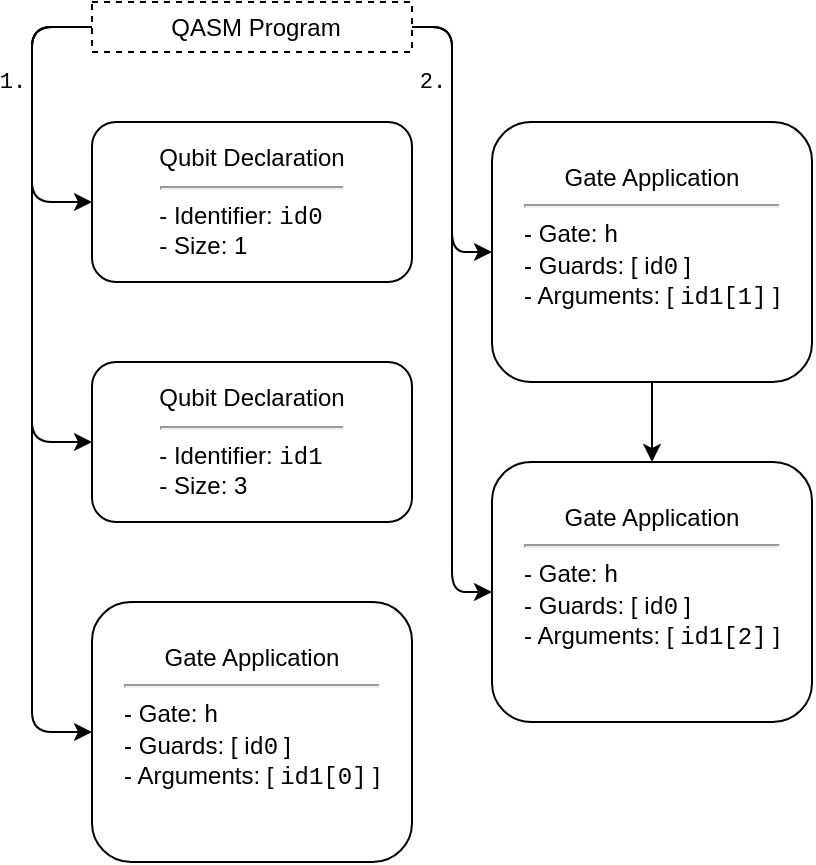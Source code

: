 <mxfile>
    <diagram id="aWsCgb6bVCKxuEZ1L0_X" name="Page-1">
        <mxGraphModel dx="370" dy="380" grid="1" gridSize="10" guides="1" tooltips="1" connect="1" arrows="1" fold="1" page="1" pageScale="1" pageWidth="850" pageHeight="1100" math="1" shadow="0">
            <root>
                <mxCell id="0"/>
                <mxCell id="1" parent="0"/>
                <mxCell id="3" value="Qubit Declaration&lt;br&gt;&lt;hr&gt;&lt;div style=&quot;text-align: left;&quot;&gt;&lt;span style=&quot;background-color: initial;&quot;&gt;- Identifier: &lt;font face=&quot;Courier New&quot;&gt;id0&lt;/font&gt;&lt;/span&gt;&lt;/div&gt;&lt;div style=&quot;text-align: left;&quot;&gt;&lt;span style=&quot;background-color: initial;&quot;&gt;- Size: 1&lt;/span&gt;&lt;/div&gt;" style="rounded=1;whiteSpace=wrap;html=1;" parent="1" vertex="1">
                    <mxGeometry x="160" y="320" width="160" height="80" as="geometry"/>
                </mxCell>
                <mxCell id="4" value="Gate Application&lt;br&gt;&lt;hr&gt;&lt;div style=&quot;text-align: left;&quot;&gt;&lt;span style=&quot;background-color: initial;&quot;&gt;- Gate: &lt;font face=&quot;Courier New&quot;&gt;h&lt;/font&gt;&lt;/span&gt;&lt;/div&gt;&lt;div style=&quot;text-align: left;&quot;&gt;&lt;span style=&quot;background-color: initial;&quot;&gt;- Guards: [&amp;nbsp;&lt;/span&gt;&lt;span style=&quot;white-space: pre; background-color: initial;&quot;&gt;i&lt;/span&gt;&lt;font style=&quot;white-space: pre; background-color: initial;&quot; face=&quot;Courier New&quot;&gt;d0&lt;/font&gt;&lt;span style=&quot;white-space: pre; background-color: initial;&quot;&gt;&#9;&lt;/span&gt;&lt;span style=&quot;background-color: initial;&quot;&gt;]&lt;/span&gt;&lt;/div&gt;&lt;div style=&quot;text-align: left;&quot;&gt;&lt;span style=&quot;background-color: initial;&quot;&gt;- Arguments: [&amp;nbsp;&lt;/span&gt;&lt;span style=&quot;background-color: initial;&quot;&gt;&lt;font face=&quot;Courier New&quot;&gt;id1[0]&lt;/font&gt;&amp;nbsp;&lt;/span&gt;&lt;span style=&quot;background-color: initial;&quot;&gt;]&lt;/span&gt;&lt;/div&gt;&lt;span style=&quot;text-align: left;&quot;&gt;&lt;br&gt;&lt;/span&gt;" style="rounded=1;whiteSpace=wrap;html=1;" parent="1" vertex="1">
                    <mxGeometry x="160" y="560" width="160" height="130" as="geometry"/>
                </mxCell>
                <mxCell id="5" value="Qubit Declaration&lt;br&gt;&lt;hr&gt;&lt;div style=&quot;text-align: left;&quot;&gt;&lt;span style=&quot;background-color: initial;&quot;&gt;- Identifier: &lt;font face=&quot;Courier New&quot;&gt;id1&lt;/font&gt;&lt;/span&gt;&lt;/div&gt;&lt;div style=&quot;text-align: left;&quot;&gt;&lt;span style=&quot;background-color: initial;&quot;&gt;- Size: 3&lt;/span&gt;&lt;/div&gt;" style="rounded=1;whiteSpace=wrap;html=1;" parent="1" vertex="1">
                    <mxGeometry x="160" y="440" width="160" height="80" as="geometry"/>
                </mxCell>
                <mxCell id="67" style="edgeStyle=orthogonalEdgeStyle;html=1;entryX=0.5;entryY=0;entryDx=0;entryDy=0;fontFamily=Courier New;" edge="1" parent="1" source="58" target="59">
                    <mxGeometry relative="1" as="geometry"/>
                </mxCell>
                <mxCell id="58" value="Gate Application&lt;br&gt;&lt;hr&gt;&lt;div style=&quot;text-align: left;&quot;&gt;&lt;span style=&quot;background-color: initial;&quot;&gt;- Gate: &lt;font face=&quot;Courier New&quot;&gt;h&lt;/font&gt;&lt;/span&gt;&lt;/div&gt;&lt;div style=&quot;text-align: left;&quot;&gt;&lt;span style=&quot;background-color: initial;&quot;&gt;- Guards: [&amp;nbsp;&lt;/span&gt;&lt;span style=&quot;white-space: pre; background-color: initial;&quot;&gt;i&lt;/span&gt;&lt;font style=&quot;white-space: pre; background-color: initial;&quot; face=&quot;Courier New&quot;&gt;d0&lt;/font&gt;&lt;span style=&quot;white-space: pre; background-color: initial;&quot;&gt;&#9;&lt;/span&gt;&lt;span style=&quot;background-color: initial;&quot;&gt;]&lt;/span&gt;&lt;/div&gt;&lt;div style=&quot;text-align: left;&quot;&gt;&lt;span style=&quot;background-color: initial;&quot;&gt;- Arguments: [&amp;nbsp;&lt;/span&gt;&lt;span style=&quot;background-color: initial;&quot;&gt;&lt;font face=&quot;Courier New&quot;&gt;id1[1]&lt;/font&gt;&amp;nbsp;&lt;/span&gt;&lt;span style=&quot;background-color: initial;&quot;&gt;]&lt;/span&gt;&lt;/div&gt;&lt;span style=&quot;text-align: left;&quot;&gt;&lt;br&gt;&lt;/span&gt;" style="rounded=1;whiteSpace=wrap;html=1;" vertex="1" parent="1">
                    <mxGeometry x="360" y="320" width="160" height="130" as="geometry"/>
                </mxCell>
                <mxCell id="59" value="Gate Application&lt;br&gt;&lt;hr&gt;&lt;div style=&quot;text-align: left;&quot;&gt;&lt;span style=&quot;background-color: initial;&quot;&gt;- Gate: &lt;font face=&quot;Courier New&quot;&gt;h&lt;/font&gt;&lt;/span&gt;&lt;/div&gt;&lt;div style=&quot;text-align: left;&quot;&gt;&lt;span style=&quot;background-color: initial;&quot;&gt;- Guards: [&amp;nbsp;&lt;/span&gt;&lt;span style=&quot;white-space: pre; background-color: initial;&quot;&gt;i&lt;/span&gt;&lt;font style=&quot;white-space: pre; background-color: initial;&quot; face=&quot;Courier New&quot;&gt;d0&lt;/font&gt;&lt;span style=&quot;white-space: pre; background-color: initial;&quot;&gt;&#9;&lt;/span&gt;&lt;span style=&quot;background-color: initial;&quot;&gt;]&lt;/span&gt;&lt;/div&gt;&lt;div style=&quot;text-align: left;&quot;&gt;&lt;span style=&quot;background-color: initial;&quot;&gt;- Arguments: [&amp;nbsp;&lt;/span&gt;&lt;span style=&quot;background-color: initial;&quot;&gt;&lt;font face=&quot;Courier New&quot;&gt;id1[2]&lt;/font&gt;&amp;nbsp;&lt;/span&gt;&lt;span style=&quot;background-color: initial;&quot;&gt;]&lt;/span&gt;&lt;/div&gt;&lt;span style=&quot;text-align: left;&quot;&gt;&lt;br&gt;&lt;/span&gt;" style="rounded=1;whiteSpace=wrap;html=1;" vertex="1" parent="1">
                    <mxGeometry x="360" y="490" width="160" height="130" as="geometry"/>
                </mxCell>
                <mxCell id="70" style="edgeStyle=orthogonalEdgeStyle;html=1;entryX=0;entryY=0.5;entryDx=0;entryDy=0;fontFamily=Courier New;" edge="1" parent="1" source="69" target="3">
                    <mxGeometry relative="1" as="geometry">
                        <Array as="points">
                            <mxPoint x="130" y="272.5"/>
                            <mxPoint x="130" y="360"/>
                        </Array>
                    </mxGeometry>
                </mxCell>
                <mxCell id="71" style="edgeStyle=orthogonalEdgeStyle;html=1;entryX=0;entryY=0.5;entryDx=0;entryDy=0;fontFamily=Courier New;" edge="1" parent="1" source="69" target="5">
                    <mxGeometry relative="1" as="geometry">
                        <Array as="points">
                            <mxPoint x="130" y="272.5"/>
                            <mxPoint x="130" y="480"/>
                        </Array>
                    </mxGeometry>
                </mxCell>
                <mxCell id="72" style="edgeStyle=orthogonalEdgeStyle;html=1;entryX=0;entryY=0.5;entryDx=0;entryDy=0;fontFamily=Courier New;" edge="1" parent="1" source="69" target="4">
                    <mxGeometry relative="1" as="geometry">
                        <Array as="points">
                            <mxPoint x="130" y="272.5"/>
                            <mxPoint x="130" y="625"/>
                        </Array>
                    </mxGeometry>
                </mxCell>
                <mxCell id="76" value="1." style="edgeLabel;html=1;align=center;verticalAlign=middle;resizable=0;points=[];fontFamily=Courier New;" vertex="1" connectable="0" parent="72">
                    <mxGeometry x="-0.699" relative="1" as="geometry">
                        <mxPoint x="-10" y="-5" as="offset"/>
                    </mxGeometry>
                </mxCell>
                <mxCell id="73" style="edgeStyle=orthogonalEdgeStyle;html=1;entryX=0;entryY=0.5;entryDx=0;entryDy=0;fontFamily=Courier New;" edge="1" parent="1" source="69" target="58">
                    <mxGeometry relative="1" as="geometry"/>
                </mxCell>
                <mxCell id="74" style="edgeStyle=orthogonalEdgeStyle;html=1;entryX=0;entryY=0.5;entryDx=0;entryDy=0;fontFamily=Courier New;" edge="1" parent="1" source="69" target="59">
                    <mxGeometry relative="1" as="geometry"/>
                </mxCell>
                <mxCell id="77" value="2." style="edgeLabel;html=1;align=center;verticalAlign=middle;resizable=0;points=[];fontFamily=Courier New;" vertex="1" connectable="0" parent="74">
                    <mxGeometry x="-0.73" y="1" relative="1" as="geometry">
                        <mxPoint x="-11" y="4" as="offset"/>
                    </mxGeometry>
                </mxCell>
                <mxCell id="69" value="&lt;div style=&quot;&quot;&gt;&lt;span style=&quot;background-color: initial;&quot;&gt;QASM Program&lt;/span&gt;&lt;/div&gt;" style="rounded=0;whiteSpace=wrap;html=1;align=center;labelPosition=center;verticalLabelPosition=middle;verticalAlign=middle;fontColor=default;fillColor=none;spacingLeft=4;dashed=1;" vertex="1" parent="1">
                    <mxGeometry x="160" y="260" width="160" height="25" as="geometry"/>
                </mxCell>
            </root>
        </mxGraphModel>
    </diagram>
</mxfile>
